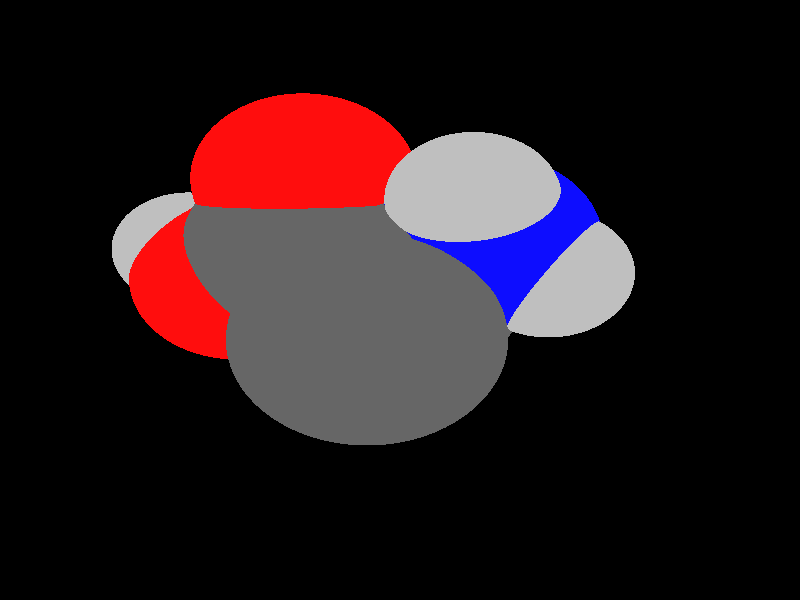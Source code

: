 global_settings {
	ambient_light rgb <0.200000002980232, 0.200000002980232, 0.200000002980232>
	max_trace_level 15
}

background { color rgb <0,0,0> }

camera {
	perspective
	location <-7.76439360122386, -2.81866220896934, -12.1433435177223>
	angle 40
	up <0.276374474401724, 0.902373014520853, -0.330666134588528>
	right <-0.834819870724732, 0.395873779296974, 0.382569907740105> * 1
	direction <0.476122813297486, 0.170314102556654, 0.862728331010411> }

light_source {
	<-25.4746317654663, 20.8522777723572, -21.122769566066>
	color rgb <1, 1, 1>
	fade_distance 53.6016562057554
	fade_power 0
	spotlight
	area_light <20, 0, 0>, <0, 0, 20>, 20, 20
	circular
	orient
	point_at <25.4746317654663, -20.8522777723572, 21.122769566066>
}

light_source {
	<29.4642794439955, 10.7235238235759, -2.84512379766289>
	color rgb <0.300000011920929, 0.300000011920929, 0.300000011920929> shadowless
	fade_distance 53.6016562057554
	fade_power 0
	parallel
	point_at <-29.4642794439955, -10.7235238235759, 2.84512379766289>
}

#default {
	finish {ambient 0.5 diffuse 1 specular 0.2 roughness .01 metallic 1}
}

union {
cylinder {
	<-1.5312, 0.9685, 0.3862>, 	<-1.1227474944324, 0.374521122040479, 0.401905936287146>, 0.075
	pigment { rgbt <0.0500000007450581, 0.0500000007450581, 1, 0> }
}
cylinder {
	<-1.1227474944324, 0.374521122040479, 0.401905936287146>, 	<-0.699, -0.2417, 0.4182>, 0.075
	pigment { rgbt <0.400000005960464, 0.400000005960464, 0.400000005960464, 0> }
}
cylinder {
	<-0.699, -0.2417, 0.4182>, 	<-0.704931300794476, -0.499130683966438, 1.03291512254504>, 0.075
	pigment { rgbt <0.400000005960464, 0.400000005960464, 0.400000005960464, 0> }
}
cylinder {
	<-0.704931300794476, -0.499130683966438, 1.03291512254504>, 	<-0.7087, -0.6627, 1.4235>, 0.075
	pigment { rgbt <0.75, 0.75, 0.75, 0> }
}
cylinder {
	<-0.699, -0.2417, 0.4182>, 	<-0.97675, -0.7553, -0.07605>, 0.075
	pigment { rgbt <0.400000005960464, 0.400000005960464, 0.400000005960464, 0> }
}
cylinder {
	<-0.97675, -0.7553, -0.07605>, 	<-1.2545, -1.2689, -0.5703>, 0.075
	pigment { rgbt <0.400000005960464, 0.400000005960464, 0.400000005960464, 0> }
}
cylinder {
	<-0.699, -0.2417, 0.4182>, 	<0.00805, -0.06545, 0.2265>, 0.075
	pigment { rgbt <0.400000005960464, 0.400000005960464, 0.400000005960464, 0> }
}
cylinder {
	<0.00805, -0.06545, 0.2265>, 	<0.7151, 0.1108, 0.0348>, 0.075
	pigment { rgbt <0.400000005960464, 0.400000005960464, 0.400000005960464, 0> }
}
cylinder {
	<0.824244977644711, 0.083937293728298, 0.0301075734746522>, 	<0.941616017175887, 0.616364087649652, -0.287844147765344>, 0.075
	pigment { rgbt <0.400000005960464, 0.400000005960464, 0.400000005960464, 0> }
}
cylinder {
	<0.605955022355289, 0.137662706271702, 0.0394924265253478>, 	<0.723326061886465, 0.670089500193055, -0.278459294714648>, 0.075
	pigment { rgbt <0.400000005960464, 0.400000005960464, 0.400000005960464, 0> }
}
cylinder {
	<0.941616017175887, 0.616364087649652, -0.287844147765344>, 	<1.04894497764471, 1.1032372937283, -0.578592426525348>, 0.075
	pigment { rgbt <1, 0.0500000007450581, 0.0500000007450581, 0> }
}
cylinder {
	<0.723326061886465, 0.670089500193055, -0.278459294714648>, 	<0.830655022355289, 1.1569627062717, -0.569207573474652>, 0.075
	pigment { rgbt <1, 0.0500000007450581, 0.0500000007450581, 0> }
}
cylinder {
	<0.7151, 0.1108, 0.0348>, 	<1.24036462848466, -0.314862513072428, 0.208830641341684>, 0.075
	pigment { rgbt <0.400000005960464, 0.400000005960464, 0.400000005960464, 0> }
}
cylinder {
	<1.24036462848466, -0.314862513072428, 0.208830641341684>, 	<1.725, -0.7076, 0.3694>, 0.075
	pigment { rgbt <1, 0.0500000007450581, 0.0500000007450581, 0> }
}
cylinder {
	<-1.5312, 0.9685, 0.3862>, 	<-1.53563132341801, 1.21707903283209, -0.173603624121507>, 0.075
	pigment { rgbt <0.0500000007450581, 0.0500000007450581, 1, 0> }
}
cylinder {
	<-1.53563132341801, 1.21707903283209, -0.173603624121507>, 	<-1.5385, 1.378, -0.536>, 0.075
	pigment { rgbt <0.75, 0.75, 0.75, 0> }
}
cylinder {
	<-1.5312, 0.9685, 0.3862>, 	<-2.10053795437268, 0.848549920264377, 0.577598077634827>, 0.075
	pigment { rgbt <0.0500000007450581, 0.0500000007450581, 1, 0> }
}
cylinder {
	<-2.10053795437268, 0.848549920264377, 0.577598077634827>, 	<-2.4691, 0.7709, 0.7015>, 0.075
	pigment { rgbt <0.75, 0.75, 0.75, 0> }
}
cylinder {
	<1.725, -0.7076, 0.3694>, 	<2.25673604405282, -0.547170644982265, 0.209389052391029>, 0.075
	pigment { rgbt <1, 0.0500000007450581, 0.0500000007450581, 0> }
}
cylinder {
	<2.25673604405282, -0.547170644982265, 0.209389052391029>, 	<2.6146, -0.4392, 0.1017>, 0.075
	pigment { rgbt <0.75, 0.75, 0.75, 0> }
}
sphere {
	<-1.5312, 0.9685, 0.3862>, 0.3834
	pigment { rgbt <0.0500000007450581, 0.0500000007450581, 1,0> }
}
sphere {
	<-0.699, -0.2417, 0.4182>, 0.4104
	pigment { rgbt <0.400000005960464, 0.400000005960464, 0.400000005960464,0> }
}
sphere {
	<-0.7087, -0.6627, 1.4235>, 0.1674
	pigment { rgbt <0.75, 0.75, 0.75,0> }
}
sphere {
	<-1.2545, -1.2689, -0.5703>, 0.4104
	pigment { rgbt <0.400000005960464, 0.400000005960464, 0.400000005960464,0> }
}
sphere {
	<0.7151, 0.1108, 0.0348>, 0.4104
	pigment { rgbt <0.400000005960464, 0.400000005960464, 0.400000005960464,0> }
}
sphere {
	<0.9398, 1.1301, -0.5739>, 0.3564
	pigment { rgbt <1, 0.0500000007450581, 0.0500000007450581,0> }
}
sphere {
	<1.725, -0.7076, 0.3694>, 0.3564
	pigment { rgbt <1, 0.0500000007450581, 0.0500000007450581,0> }
}
sphere {
	<-1.5385, 1.378, -0.536>, 0.1674
	pigment { rgbt <0.75, 0.75, 0.75,0> }
}
sphere {
	<-2.4691, 0.7709, 0.7015>, 0.1674
	pigment { rgbt <0.75, 0.75, 0.75,0> }
}
sphere {
	<2.6146, -0.4392, 0.1017>, 0.1674
	pigment { rgbt <0.75, 0.75, 0.75,0> }
}
}
merge {
}
union {
}
merge {
sphere {
	<-1.5312, 0.9685, 0.3862>, 1.549845
	pigment { rgbt <0, 0, 0,0> }
}
sphere {
	<-0.699, -0.2417, 0.4182>, 1.69983
	pigment { rgbt <0, 0, 0,0> }
}
sphere {
	<-0.7087, -0.6627, 1.4235>, 1.09989
	pigment { rgbt <0, 0, 0,0> }
}
sphere {
	<-1.2545, -1.2689, -0.5703>, 1.69983
	pigment { rgbt <0, 0, 0,0> }
}
sphere {
	<0.7151, 0.1108, 0.0348>, 1.69983
	pigment { rgbt <0, 0, 0,0> }
}
sphere {
	<0.9398, 1.1301, -0.5739>, 1.519848
	pigment { rgbt <0, 0, 0,0> }
}
sphere {
	<1.725, -0.7076, 0.3694>, 1.519848
	pigment { rgbt <0, 0, 0,0> }
}
sphere {
	<-1.5385, 1.378, -0.536>, 1.09989
	pigment { rgbt <0, 0, 0,0> }
}
sphere {
	<-2.4691, 0.7709, 0.7015>, 1.09989
	pigment { rgbt <0, 0, 0,0> }
}
sphere {
	<2.6146, -0.4392, 0.1017>, 1.09989
	pigment { rgbt <0, 0, 0,0> }
}
sphere {
	<-1.5312, 0.9685, 0.3862>, 1.55
	pigment { rgbt <0.0500000007450581, 0.0500000007450581, 1,0.300000011920929> }
}
sphere {
	<-0.699, -0.2417, 0.4182>, 1.7
	pigment { rgbt <0.400000005960464, 0.400000005960464, 0.400000005960464,0.300000011920929> }
}
sphere {
	<-0.7087, -0.6627, 1.4235>, 1.1
	pigment { rgbt <0.75, 0.75, 0.75,0.300000011920929> }
}
sphere {
	<-1.2545, -1.2689, -0.5703>, 1.7
	pigment { rgbt <0.400000005960464, 0.400000005960464, 0.400000005960464,0.300000011920929> }
}
sphere {
	<0.7151, 0.1108, 0.0348>, 1.7
	pigment { rgbt <0.400000005960464, 0.400000005960464, 0.400000005960464,0.300000011920929> }
}
sphere {
	<0.9398, 1.1301, -0.5739>, 1.52
	pigment { rgbt <1, 0.0500000007450581, 0.0500000007450581,0.300000011920929> }
}
sphere {
	<1.725, -0.7076, 0.3694>, 1.52
	pigment { rgbt <1, 0.0500000007450581, 0.0500000007450581,0.300000011920929> }
}
sphere {
	<-1.5385, 1.378, -0.536>, 1.1
	pigment { rgbt <0.75, 0.75, 0.75,0.300000011920929> }
}
sphere {
	<-2.4691, 0.7709, 0.7015>, 1.1
	pigment { rgbt <0.75, 0.75, 0.75,0.300000011920929> }
}
sphere {
	<2.6146, -0.4392, 0.1017>, 1.1
	pigment { rgbt <0.75, 0.75, 0.75,0.300000011920929> }
}
}
